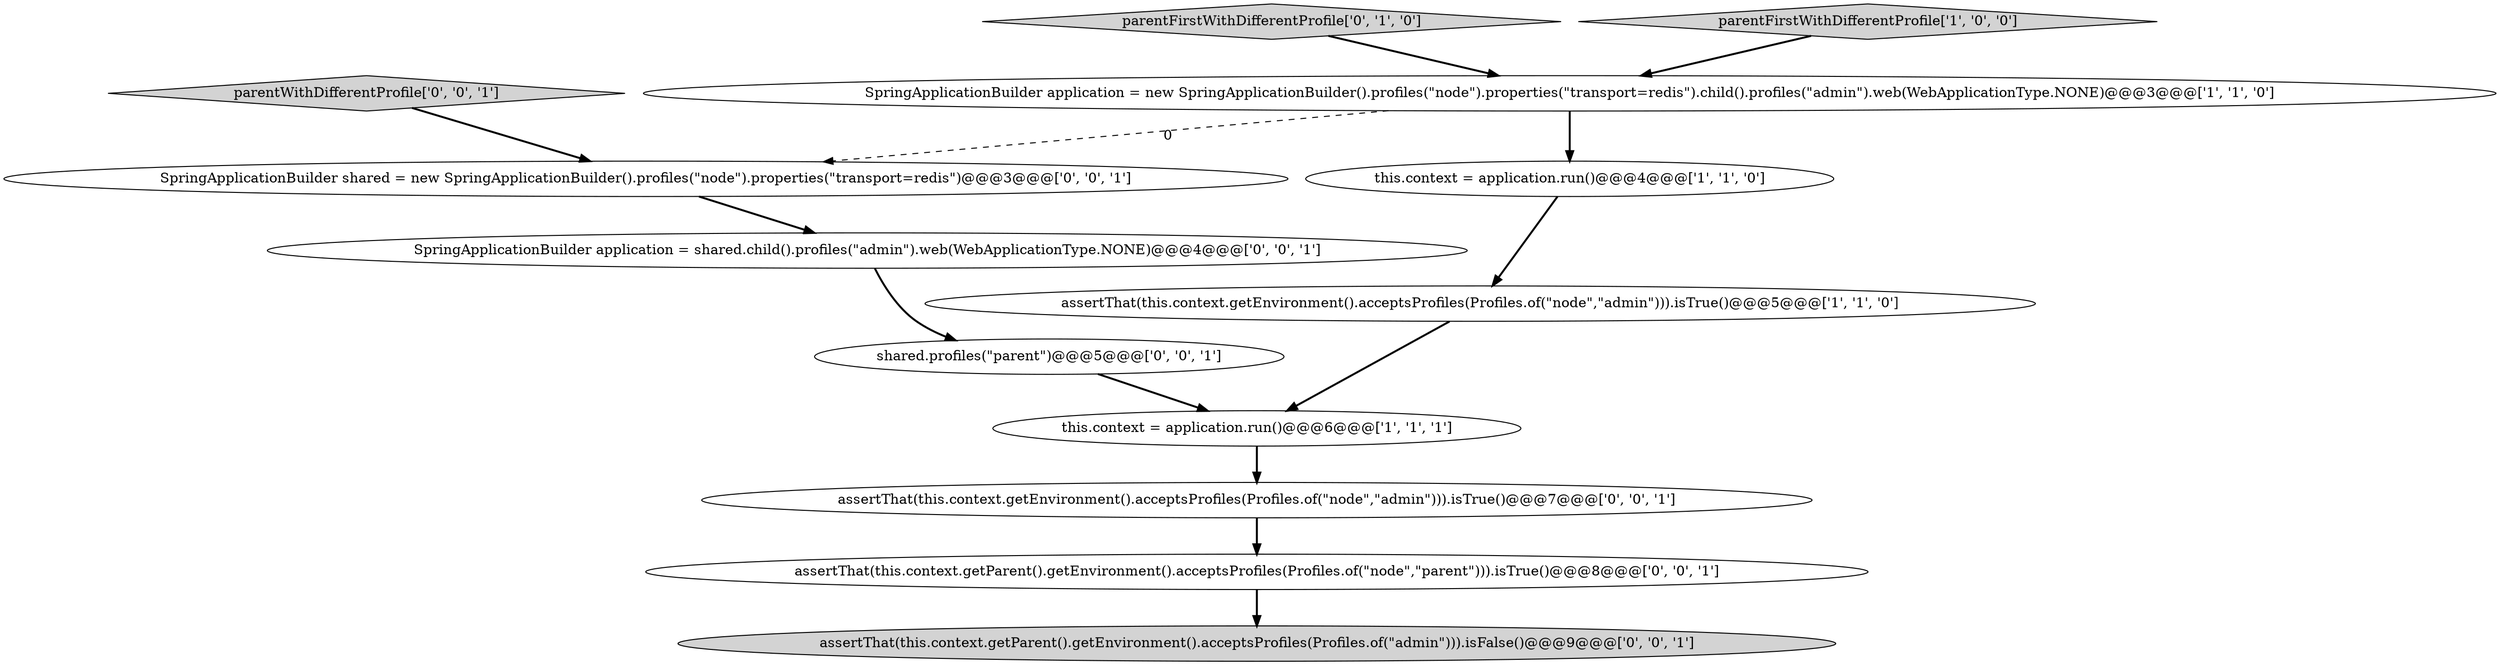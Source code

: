 digraph {
3 [style = filled, label = "this.context = application.run()@@@4@@@['1', '1', '0']", fillcolor = white, shape = ellipse image = "AAA0AAABBB1BBB"];
5 [style = filled, label = "parentFirstWithDifferentProfile['0', '1', '0']", fillcolor = lightgray, shape = diamond image = "AAA0AAABBB2BBB"];
9 [style = filled, label = "SpringApplicationBuilder application = shared.child().profiles(\"admin\").web(WebApplicationType.NONE)@@@4@@@['0', '0', '1']", fillcolor = white, shape = ellipse image = "AAA0AAABBB3BBB"];
12 [style = filled, label = "parentWithDifferentProfile['0', '0', '1']", fillcolor = lightgray, shape = diamond image = "AAA0AAABBB3BBB"];
8 [style = filled, label = "SpringApplicationBuilder shared = new SpringApplicationBuilder().profiles(\"node\").properties(\"transport=redis\")@@@3@@@['0', '0', '1']", fillcolor = white, shape = ellipse image = "AAA0AAABBB3BBB"];
7 [style = filled, label = "assertThat(this.context.getParent().getEnvironment().acceptsProfiles(Profiles.of(\"node\",\"parent\"))).isTrue()@@@8@@@['0', '0', '1']", fillcolor = white, shape = ellipse image = "AAA0AAABBB3BBB"];
1 [style = filled, label = "assertThat(this.context.getEnvironment().acceptsProfiles(Profiles.of(\"node\",\"admin\"))).isTrue()@@@5@@@['1', '1', '0']", fillcolor = white, shape = ellipse image = "AAA0AAABBB1BBB"];
0 [style = filled, label = "SpringApplicationBuilder application = new SpringApplicationBuilder().profiles(\"node\").properties(\"transport=redis\").child().profiles(\"admin\").web(WebApplicationType.NONE)@@@3@@@['1', '1', '0']", fillcolor = white, shape = ellipse image = "AAA0AAABBB1BBB"];
11 [style = filled, label = "assertThat(this.context.getParent().getEnvironment().acceptsProfiles(Profiles.of(\"admin\"))).isFalse()@@@9@@@['0', '0', '1']", fillcolor = lightgray, shape = ellipse image = "AAA0AAABBB3BBB"];
10 [style = filled, label = "assertThat(this.context.getEnvironment().acceptsProfiles(Profiles.of(\"node\",\"admin\"))).isTrue()@@@7@@@['0', '0', '1']", fillcolor = white, shape = ellipse image = "AAA0AAABBB3BBB"];
6 [style = filled, label = "shared.profiles(\"parent\")@@@5@@@['0', '0', '1']", fillcolor = white, shape = ellipse image = "AAA0AAABBB3BBB"];
2 [style = filled, label = "parentFirstWithDifferentProfile['1', '0', '0']", fillcolor = lightgray, shape = diamond image = "AAA0AAABBB1BBB"];
4 [style = filled, label = "this.context = application.run()@@@6@@@['1', '1', '1']", fillcolor = white, shape = ellipse image = "AAA0AAABBB1BBB"];
0->3 [style = bold, label=""];
4->10 [style = bold, label=""];
0->8 [style = dashed, label="0"];
6->4 [style = bold, label=""];
1->4 [style = bold, label=""];
2->0 [style = bold, label=""];
7->11 [style = bold, label=""];
5->0 [style = bold, label=""];
3->1 [style = bold, label=""];
10->7 [style = bold, label=""];
12->8 [style = bold, label=""];
9->6 [style = bold, label=""];
8->9 [style = bold, label=""];
}
